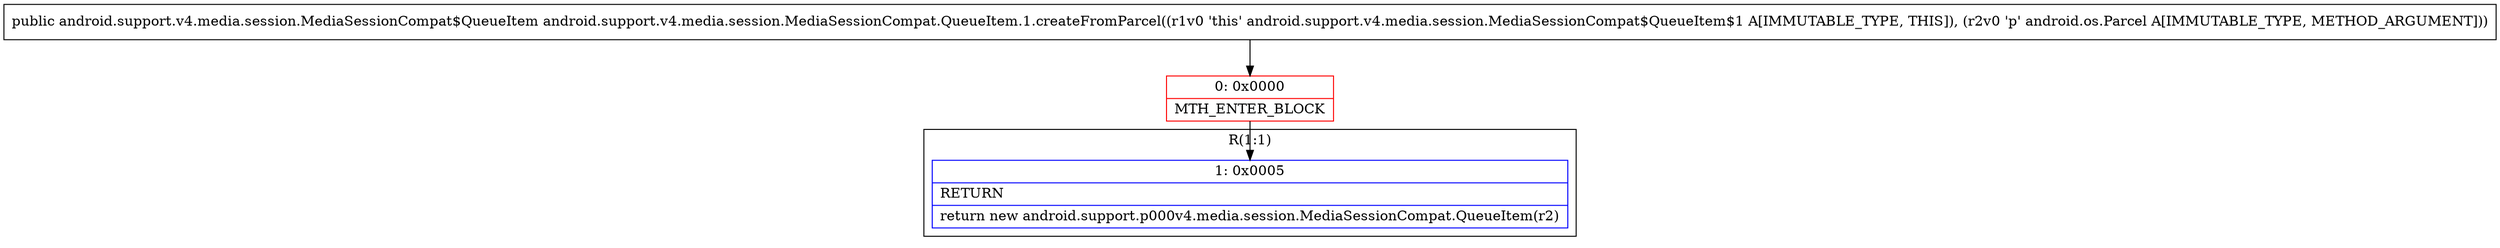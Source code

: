 digraph "CFG forandroid.support.v4.media.session.MediaSessionCompat.QueueItem.1.createFromParcel(Landroid\/os\/Parcel;)Landroid\/support\/v4\/media\/session\/MediaSessionCompat$QueueItem;" {
subgraph cluster_Region_176670629 {
label = "R(1:1)";
node [shape=record,color=blue];
Node_1 [shape=record,label="{1\:\ 0x0005|RETURN\l|return new android.support.p000v4.media.session.MediaSessionCompat.QueueItem(r2)\l}"];
}
Node_0 [shape=record,color=red,label="{0\:\ 0x0000|MTH_ENTER_BLOCK\l}"];
MethodNode[shape=record,label="{public android.support.v4.media.session.MediaSessionCompat$QueueItem android.support.v4.media.session.MediaSessionCompat.QueueItem.1.createFromParcel((r1v0 'this' android.support.v4.media.session.MediaSessionCompat$QueueItem$1 A[IMMUTABLE_TYPE, THIS]), (r2v0 'p' android.os.Parcel A[IMMUTABLE_TYPE, METHOD_ARGUMENT])) }"];
MethodNode -> Node_0;
Node_0 -> Node_1;
}

